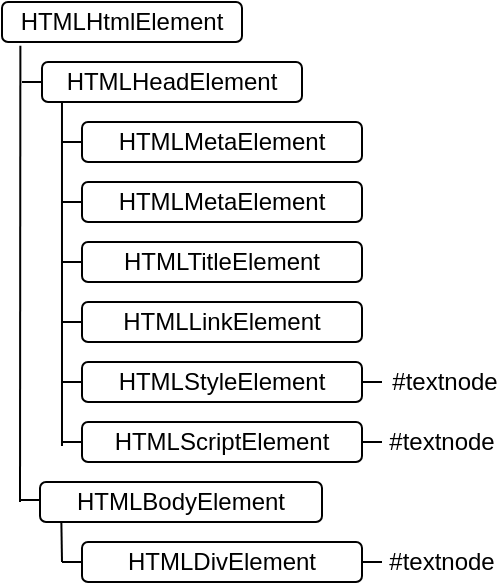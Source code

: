 <mxfile version="13.8.1" type="device"><diagram id="OA9WPDomjxpI5YW-1yNe" name="Page-1"><mxGraphModel dx="691" dy="351" grid="1" gridSize="10" guides="1" tooltips="1" connect="1" arrows="1" fold="1" page="1" pageScale="1" pageWidth="850" pageHeight="1100" math="0" shadow="0"><root><mxCell id="0"/><mxCell id="1" parent="0"/><mxCell id="Go_wYyaJh1Keu72Yi3Cc-1" value="HTMLHtmlElement" style="rounded=1;whiteSpace=wrap;html=1;" parent="1" vertex="1"><mxGeometry x="120" y="110" width="120" height="20" as="geometry"/></mxCell><mxCell id="Go_wYyaJh1Keu72Yi3Cc-3" value="HTMLBodyElement" style="rounded=1;whiteSpace=wrap;html=1;" parent="1" vertex="1"><mxGeometry x="139" y="350" width="141" height="20" as="geometry"/></mxCell><mxCell id="Go_wYyaJh1Keu72Yi3Cc-4" value="HTMLMetaElement" style="rounded=1;whiteSpace=wrap;html=1;" parent="1" vertex="1"><mxGeometry x="160" y="170" width="140" height="20" as="geometry"/></mxCell><mxCell id="Go_wYyaJh1Keu72Yi3Cc-5" value="HTMLMetaElement" style="rounded=1;whiteSpace=wrap;html=1;" parent="1" vertex="1"><mxGeometry x="160" y="200" width="140" height="20" as="geometry"/></mxCell><mxCell id="Go_wYyaJh1Keu72Yi3Cc-8" value="HTMLTitleElement" style="rounded=1;whiteSpace=wrap;html=1;" parent="1" vertex="1"><mxGeometry x="160" y="230" width="140" height="20" as="geometry"/></mxCell><mxCell id="Go_wYyaJh1Keu72Yi3Cc-9" value="HTMLLinkElement" style="rounded=1;whiteSpace=wrap;html=1;" parent="1" vertex="1"><mxGeometry x="160" y="260" width="140" height="20" as="geometry"/></mxCell><mxCell id="Go_wYyaJh1Keu72Yi3Cc-10" value="HTMLStyleElement" style="rounded=1;whiteSpace=wrap;html=1;" parent="1" vertex="1"><mxGeometry x="160" y="290" width="140" height="20" as="geometry"/></mxCell><mxCell id="Go_wYyaJh1Keu72Yi3Cc-11" value="HTMLScriptElement" style="rounded=1;whiteSpace=wrap;html=1;" parent="1" vertex="1"><mxGeometry x="160" y="320" width="140" height="20" as="geometry"/></mxCell><mxCell id="Go_wYyaJh1Keu72Yi3Cc-12" value="HTMLHeadElement" style="rounded=1;whiteSpace=wrap;html=1;" parent="1" vertex="1"><mxGeometry x="140" y="140" width="130" height="20" as="geometry"/></mxCell><mxCell id="Go_wYyaJh1Keu72Yi3Cc-14" value="HTMLDivElement" style="rounded=1;whiteSpace=wrap;html=1;" parent="1" vertex="1"><mxGeometry x="160" y="380" width="140" height="20" as="geometry"/></mxCell><mxCell id="Go_wYyaJh1Keu72Yi3Cc-15" value="" style="endArrow=none;html=1;entryX=0.091;entryY=1.094;entryDx=0;entryDy=0;entryPerimeter=0;" parent="1" edge="1"><mxGeometry width="50" height="50" relative="1" as="geometry"><mxPoint x="129" y="360" as="sourcePoint"/><mxPoint x="129.19" y="131.88" as="targetPoint"/></mxGeometry></mxCell><mxCell id="Go_wYyaJh1Keu72Yi3Cc-16" value="" style="endArrow=none;html=1;" parent="1" edge="1"><mxGeometry width="50" height="50" relative="1" as="geometry"><mxPoint x="129" y="359" as="sourcePoint"/><mxPoint x="139" y="359" as="targetPoint"/></mxGeometry></mxCell><mxCell id="Go_wYyaJh1Keu72Yi3Cc-17" value="" style="endArrow=none;html=1;entryX=0;entryY=0.5;entryDx=0;entryDy=0;" parent="1" target="Go_wYyaJh1Keu72Yi3Cc-12" edge="1"><mxGeometry width="50" height="50" relative="1" as="geometry"><mxPoint x="130" y="150" as="sourcePoint"/><mxPoint x="210" y="320" as="targetPoint"/></mxGeometry></mxCell><mxCell id="Go_wYyaJh1Keu72Yi3Cc-18" value="" style="endArrow=none;html=1;entryX=0.111;entryY=0.928;entryDx=0;entryDy=0;entryPerimeter=0;" parent="1" edge="1"><mxGeometry width="50" height="50" relative="1" as="geometry"><mxPoint x="150" y="332" as="sourcePoint"/><mxPoint x="149.99" y="160.56" as="targetPoint"/></mxGeometry></mxCell><mxCell id="Go_wYyaJh1Keu72Yi3Cc-19" value="" style="endArrow=none;html=1;entryX=0.141;entryY=1.006;entryDx=0;entryDy=0;entryPerimeter=0;" parent="1" edge="1"><mxGeometry width="50" height="50" relative="1" as="geometry"><mxPoint x="150" y="390" as="sourcePoint"/><mxPoint x="149.69" y="370.12" as="targetPoint"/></mxGeometry></mxCell><mxCell id="Go_wYyaJh1Keu72Yi3Cc-20" value="" style="endArrow=none;html=1;entryX=0;entryY=0.5;entryDx=0;entryDy=0;" parent="1" target="Go_wYyaJh1Keu72Yi3Cc-14" edge="1"><mxGeometry width="50" height="50" relative="1" as="geometry"><mxPoint x="150" y="390" as="sourcePoint"/><mxPoint x="210" y="320" as="targetPoint"/></mxGeometry></mxCell><mxCell id="Go_wYyaJh1Keu72Yi3Cc-21" value="" style="endArrow=none;html=1;" parent="1" edge="1"><mxGeometry width="50" height="50" relative="1" as="geometry"><mxPoint x="150" y="330" as="sourcePoint"/><mxPoint x="160" y="330" as="targetPoint"/></mxGeometry></mxCell><mxCell id="Go_wYyaJh1Keu72Yi3Cc-22" value="" style="endArrow=none;html=1;" parent="1" edge="1"><mxGeometry width="50" height="50" relative="1" as="geometry"><mxPoint x="150" y="300" as="sourcePoint"/><mxPoint x="160" y="300" as="targetPoint"/></mxGeometry></mxCell><mxCell id="Go_wYyaJh1Keu72Yi3Cc-23" value="" style="endArrow=none;html=1;entryX=0;entryY=0.5;entryDx=0;entryDy=0;" parent="1" target="Go_wYyaJh1Keu72Yi3Cc-9" edge="1"><mxGeometry width="50" height="50" relative="1" as="geometry"><mxPoint x="150" y="270" as="sourcePoint"/><mxPoint x="240" y="290" as="targetPoint"/></mxGeometry></mxCell><mxCell id="Go_wYyaJh1Keu72Yi3Cc-24" value="" style="endArrow=none;html=1;exitX=0;exitY=0.5;exitDx=0;exitDy=0;" parent="1" source="Go_wYyaJh1Keu72Yi3Cc-8" edge="1"><mxGeometry width="50" height="50" relative="1" as="geometry"><mxPoint x="190" y="340" as="sourcePoint"/><mxPoint x="150" y="240" as="targetPoint"/></mxGeometry></mxCell><mxCell id="Go_wYyaJh1Keu72Yi3Cc-25" value="" style="endArrow=none;html=1;exitX=0;exitY=0.5;exitDx=0;exitDy=0;" parent="1" source="Go_wYyaJh1Keu72Yi3Cc-5" edge="1"><mxGeometry width="50" height="50" relative="1" as="geometry"><mxPoint x="190" y="340" as="sourcePoint"/><mxPoint x="150" y="210" as="targetPoint"/></mxGeometry></mxCell><mxCell id="Go_wYyaJh1Keu72Yi3Cc-26" value="" style="endArrow=none;html=1;exitX=0;exitY=0.5;exitDx=0;exitDy=0;" parent="1" source="Go_wYyaJh1Keu72Yi3Cc-4" edge="1"><mxGeometry width="50" height="50" relative="1" as="geometry"><mxPoint x="190" y="340" as="sourcePoint"/><mxPoint x="150" y="180" as="targetPoint"/></mxGeometry></mxCell><mxCell id="Go_wYyaJh1Keu72Yi3Cc-27" value="#textnode" style="text;html=1;strokeColor=none;fillColor=none;align=center;verticalAlign=middle;whiteSpace=wrap;rounded=0;" parent="1" vertex="1"><mxGeometry x="320" y="320" width="40" height="20" as="geometry"/></mxCell><mxCell id="Go_wYyaJh1Keu72Yi3Cc-29" value="#textnode" style="text;html=1;strokeColor=none;fillColor=none;align=center;verticalAlign=middle;whiteSpace=wrap;rounded=0;" parent="1" vertex="1"><mxGeometry x="320" y="380" width="40" height="20" as="geometry"/></mxCell><mxCell id="Go_wYyaJh1Keu72Yi3Cc-31" value="#textnode" style="text;html=1;strokeColor=none;fillColor=none;align=center;verticalAlign=middle;whiteSpace=wrap;rounded=0;" parent="1" vertex="1"><mxGeometry x="320" y="290" width="43" height="20" as="geometry"/></mxCell><mxCell id="Go_wYyaJh1Keu72Yi3Cc-32" value="" style="endArrow=none;html=1;entryX=1;entryY=0.5;entryDx=0;entryDy=0;" parent="1" edge="1"><mxGeometry width="50" height="50" relative="1" as="geometry"><mxPoint x="310" y="300" as="sourcePoint"/><mxPoint x="300" y="300" as="targetPoint"/></mxGeometry></mxCell><mxCell id="Go_wYyaJh1Keu72Yi3Cc-34" value="" style="endArrow=none;html=1;exitX=1;exitY=0.5;exitDx=0;exitDy=0;" parent="1" edge="1"><mxGeometry width="50" height="50" relative="1" as="geometry"><mxPoint x="300" y="330" as="sourcePoint"/><mxPoint x="310" y="330" as="targetPoint"/></mxGeometry></mxCell><mxCell id="Go_wYyaJh1Keu72Yi3Cc-35" value="" style="endArrow=none;html=1;exitX=1;exitY=0.5;exitDx=0;exitDy=0;" parent="1" edge="1"><mxGeometry width="50" height="50" relative="1" as="geometry"><mxPoint x="300" y="390" as="sourcePoint"/><mxPoint x="310" y="390" as="targetPoint"/></mxGeometry></mxCell></root></mxGraphModel></diagram></mxfile>